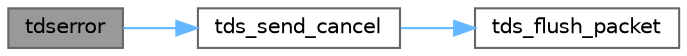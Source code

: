 digraph "tdserror"
{
 // LATEX_PDF_SIZE
  bgcolor="transparent";
  edge [fontname=Helvetica,fontsize=10,labelfontname=Helvetica,labelfontsize=10];
  node [fontname=Helvetica,fontsize=10,shape=box,height=0.2,width=0.4];
  rankdir="LR";
  Node1 [id="Node000001",label="tdserror",height=0.2,width=0.4,color="gray40", fillcolor="grey60", style="filled", fontcolor="black",tooltip="Call the client library's error handler (for library-generated errors only)"];
  Node1 -> Node2 [id="edge1_Node000001_Node000002",color="steelblue1",style="solid",tooltip=" "];
  Node2 [id="Node000002",label="tds_send_cancel",height=0.2,width=0.4,color="grey40", fillcolor="white", style="filled",URL="$a00590.html#ga11338742dc30fd0c2711f58eb830316f",tooltip="tds_send_cancel() sends an empty packet (8 byte header only) tds_process_cancel should be called dire..."];
  Node2 -> Node3 [id="edge2_Node000002_Node000003",color="steelblue1",style="solid",tooltip=" "];
  Node3 [id="Node000003",label="tds_flush_packet",height=0.2,width=0.4,color="grey40", fillcolor="white", style="filled",URL="$a00591.html#ga5feb53554e8917a81bbbc332163a61fb",tooltip="Flush packet to server."];
}
